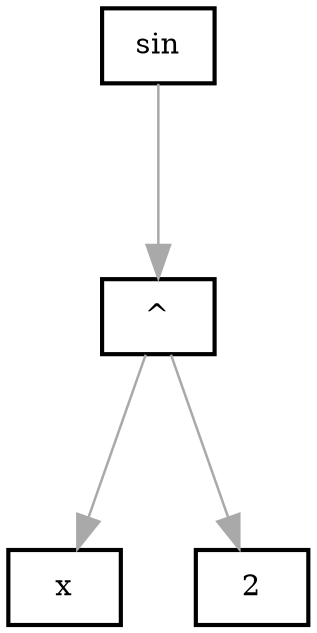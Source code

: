 	digraph
	{
		edge [color     = darkgrey]
		edge [arrowsize = 1.6]
		edge [penwidth  = 1.2]

		graph [penwidth = 2]
		graph [ranksep  = 1.3]
		graph [nodesep  = 0.5]
		graph [style    = "filled"]
		graph [color    = green, fillcolor = lightgreen]

		node [penwidth = 2]
		node [shape    = box]
		node [color    = black, fillcolor = white]

		compound  = true;
		newrank   = true;

		Node0x600003089140[label = "sin"]
		Node0x600003089140 -> Node0x600003089180

		Node0x600003089180[label = "^"]
		Node0x600003089180 -> Node0x600003089160

		Node0x600003089160[label = "x"]
		Node0x600003089180 -> Node0x6000030891a0

		Node0x6000030891a0[label = "2"]
	}